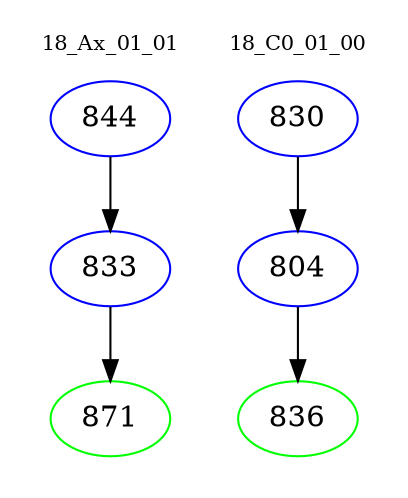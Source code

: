 digraph{
subgraph cluster_0 {
color = white
label = "18_Ax_01_01";
fontsize=10;
T0_844 [label="844", color="blue"]
T0_844 -> T0_833 [color="black"]
T0_833 [label="833", color="blue"]
T0_833 -> T0_871 [color="black"]
T0_871 [label="871", color="green"]
}
subgraph cluster_1 {
color = white
label = "18_C0_01_00";
fontsize=10;
T1_830 [label="830", color="blue"]
T1_830 -> T1_804 [color="black"]
T1_804 [label="804", color="blue"]
T1_804 -> T1_836 [color="black"]
T1_836 [label="836", color="green"]
}
}
